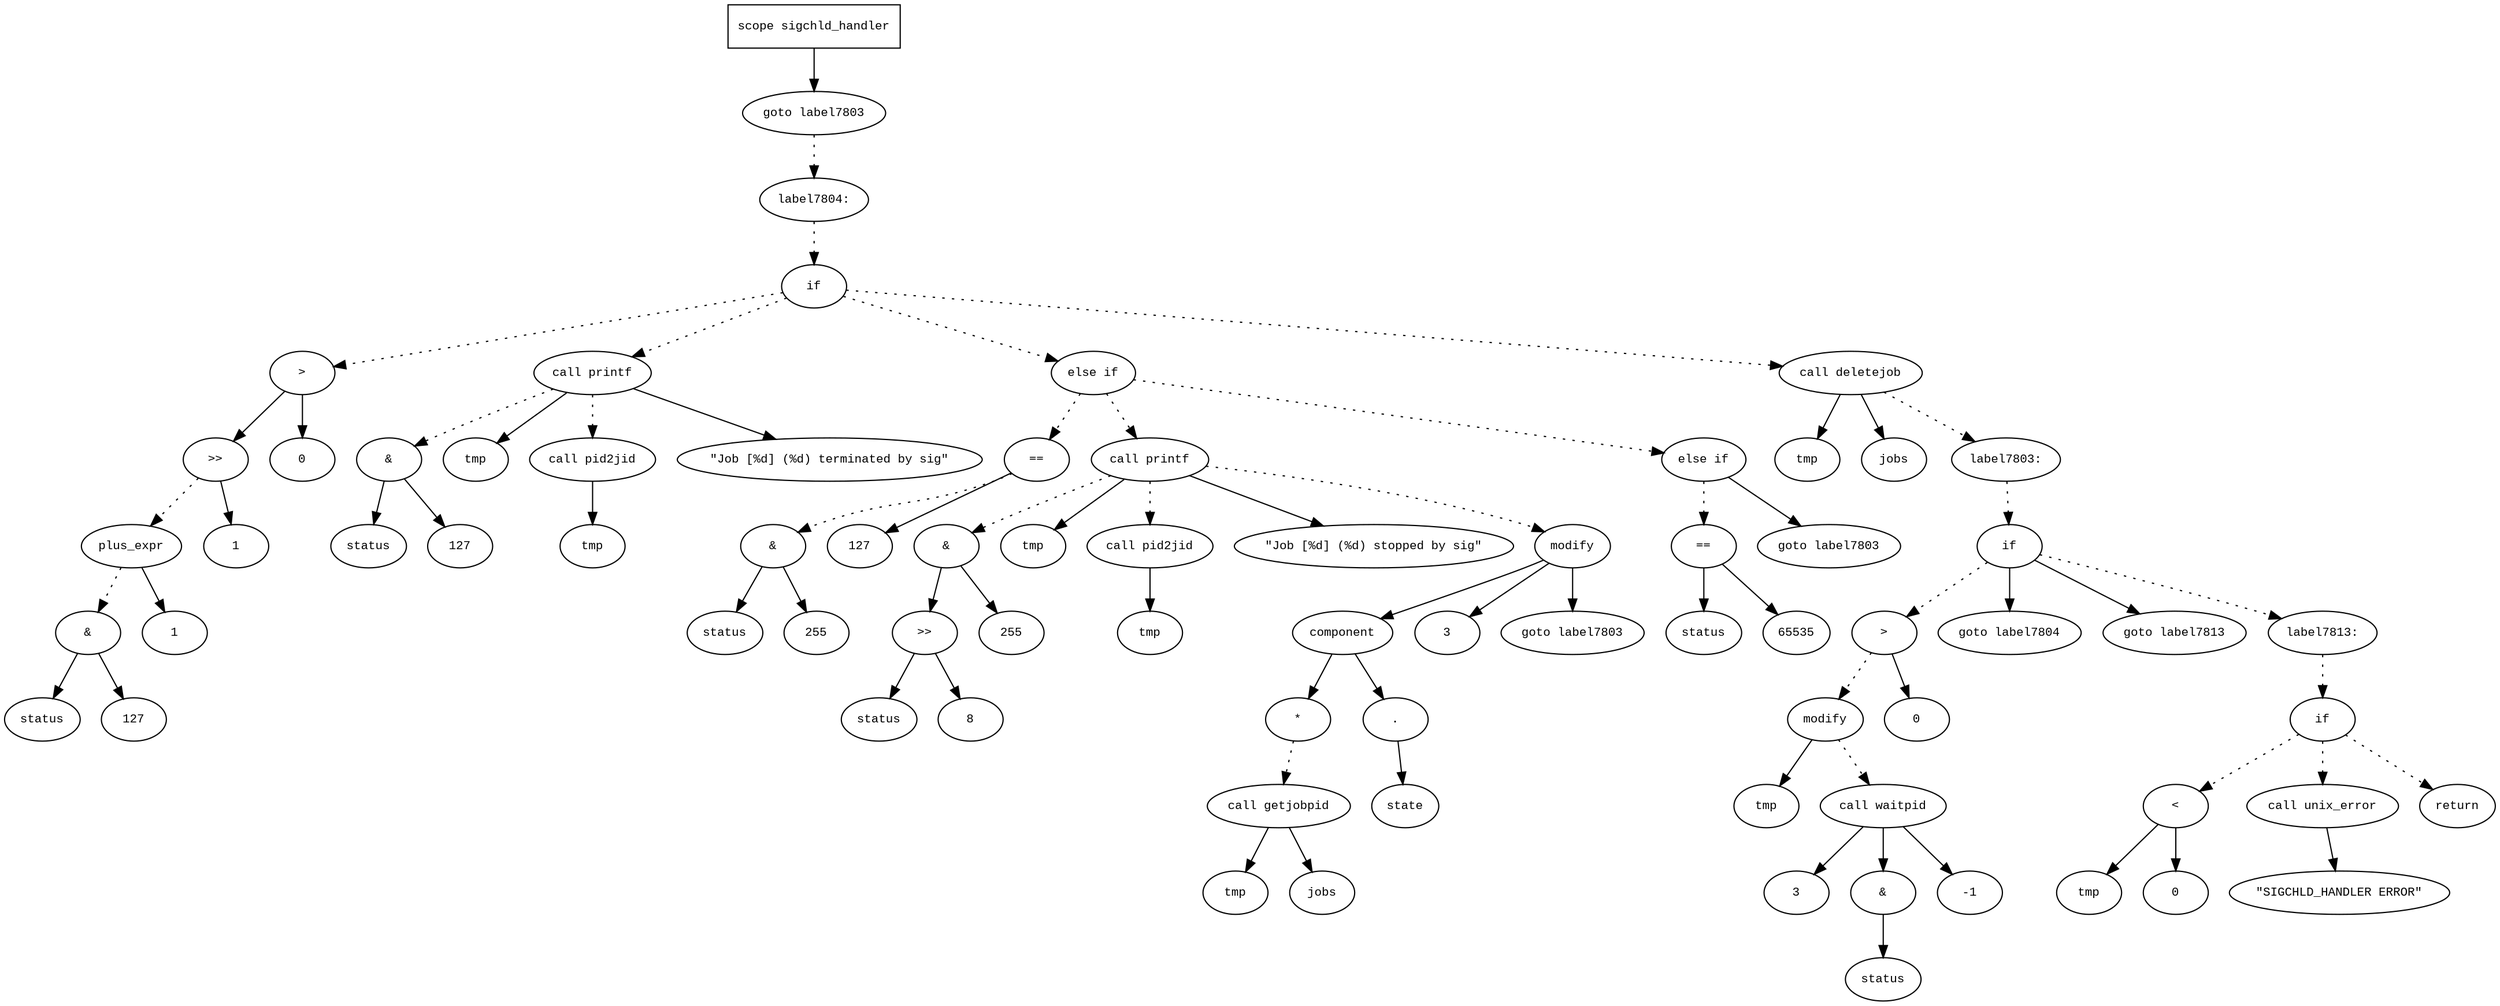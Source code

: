 digraph AST {
  graph [fontname="Times New Roman",fontsize=10];
  node  [fontname="Courier New",fontsize=10];
  edge  [fontname="Times New Roman",fontsize=10];

  node1 [label="scope sigchld_handler",shape=box];
  node2 [label="goto label7803",shape=ellipse];
  node1 -> node2;
  node3 [label="label7804:",shape=ellipse];
  node2 -> node3 [style=dotted];
  node4 [label="if",shape=ellipse];
  node3 -> node4 [style=dotted];
  node5 [label=">",shape=ellipse];
  node6 [label=">>",shape=ellipse];
  node7 [label="plus_expr",shape=ellipse];
  node8 [label="&",shape=ellipse];
  node9 [label="status",shape=ellipse];
  node8 -> node9;
  node10 [label="127",shape=ellipse];
  node8 -> node10;
  node7 -> node8 [style=dotted];
  node11 [label="1",shape=ellipse];
  node7 -> node11;
  node6 -> node7 [style=dotted];
  node12 [label="1",shape=ellipse];
  node6 -> node12;
  node5 -> node6;
  node13 [label="0",shape=ellipse];
  node5 -> node13;
  node4 -> node5 [style=dotted];
  node14 [label="call printf",shape=ellipse];
  node15 [label="&",shape=ellipse];
  node16 [label="status",shape=ellipse];
  node15 -> node16;
  node17 [label="127",shape=ellipse];
  node15 -> node17;
  node14 -> node15 [style=dotted];
  node18 [label="tmp",shape=ellipse];
  node14 -> node18;
  node19 [label="call pid2jid",shape=ellipse];
  node20 [label="tmp",shape=ellipse];
  node19 -> node20;
  node14 -> node19 [style=dotted];
  node21 [label="\"Job [%d] (%d) terminated by sig\"",shape=ellipse];
  node14 -> node21;
  node4 -> node14 [style=dotted];
  node22 [label="else if",shape=ellipse];
  node4 -> node22 [style=dotted];
  node23 [label="==",shape=ellipse];
  node24 [label="&",shape=ellipse];
  node25 [label="status",shape=ellipse];
  node24 -> node25;
  node26 [label="255",shape=ellipse];
  node24 -> node26;
  node23 -> node24 [style=dotted];
  node27 [label="127",shape=ellipse];
  node23 -> node27;
  node22 -> node23 [style=dotted];
  node28 [label="call printf",shape=ellipse];
  node29 [label="&",shape=ellipse];
  node30 [label=">>",shape=ellipse];
  node31 [label="status",shape=ellipse];
  node30 -> node31;
  node32 [label="8",shape=ellipse];
  node30 -> node32;
  node29 -> node30;
  node33 [label="255",shape=ellipse];
  node29 -> node33;
  node28 -> node29 [style=dotted];
  node34 [label="tmp",shape=ellipse];
  node28 -> node34;
  node35 [label="call pid2jid",shape=ellipse];
  node36 [label="tmp",shape=ellipse];
  node35 -> node36;
  node28 -> node35 [style=dotted];
  node37 [label="\"Job [%d] (%d) stopped by sig\"",shape=ellipse];
  node28 -> node37;
  node22 -> node28 [style=dotted];
  node38 [label="modify",shape=ellipse];
  node39 [label="component",shape=ellipse];
  node38 -> node39;
  node40 [label="*",shape=ellipse];
  node41 [label="call getjobpid",shape=ellipse];
  node42 [label="tmp",shape=ellipse];
  node41 -> node42;
  node43 [label="jobs",shape=ellipse];
  node41 -> node43;
  node40 -> node41 [style=dotted];
  node39 -> node40;
  node44 [label=".",shape=ellipse];
  node39 -> node44;
  node45 [label="state",shape=ellipse];
  node44 -> node45;
  node46 [label="3",shape=ellipse];
  node38 -> node46;
  node28 -> node38 [style=dotted];
  node47 [label="goto label7803",shape=ellipse];
  node38 -> node47;
  node48 [label="else if",shape=ellipse];
  node22 -> node48 [style=dotted];
  node49 [label="==",shape=ellipse];
  node50 [label="status",shape=ellipse];
  node49 -> node50;
  node51 [label="65535",shape=ellipse];
  node49 -> node51;
  node48 -> node49 [style=dotted];
  node52 [label="goto label7803",shape=ellipse];
  node48 -> node52;
  node53 [label="call deletejob",shape=ellipse];
  node54 [label="tmp",shape=ellipse];
  node53 -> node54;
  node55 [label="jobs",shape=ellipse];
  node53 -> node55;
  node4 -> node53 [style=dotted];
  node56 [label="label7803:",shape=ellipse];
  node53 -> node56 [style=dotted];
  node57 [label="if",shape=ellipse];
  node56 -> node57 [style=dotted];
  node58 [label=">",shape=ellipse];
  node59 [label="modify",shape=ellipse];
  node60 [label="tmp",shape=ellipse];
  node59 -> node60;
  node61 [label="call waitpid",shape=ellipse];
  node62 [label="3",shape=ellipse];
  node61 -> node62;
  node63 [label="&",shape=ellipse];
  node61 -> node63;
  node64 [label="status",shape=ellipse];
  node63 -> node64;
  node65 [label="-1",shape=ellipse];
  node61 -> node65;
  node59 -> node61 [style=dotted];
  node58 -> node59 [style=dotted];
  node66 [label="0",shape=ellipse];
  node58 -> node66;
  node57 -> node58 [style=dotted];
  node67 [label="goto label7804",shape=ellipse];
  node57 -> node67;
  node68 [label="goto label7813",shape=ellipse];
  node57 -> node68;
  node69 [label="label7813:",shape=ellipse];
  node57 -> node69 [style=dotted];
  node70 [label="if",shape=ellipse];
  node69 -> node70 [style=dotted];
  node71 [label="<",shape=ellipse];
  node72 [label="tmp",shape=ellipse];
  node71 -> node72;
  node73 [label="0",shape=ellipse];
  node71 -> node73;
  node70 -> node71 [style=dotted];
  node74 [label="call unix_error",shape=ellipse];
  node75 [label="\"SIGCHLD_HANDLER ERROR\"",shape=ellipse];
  node74 -> node75;
  node70 -> node74 [style=dotted];
  node76 [label="return",shape=ellipse];
  node70 -> node76 [style=dotted];
} 